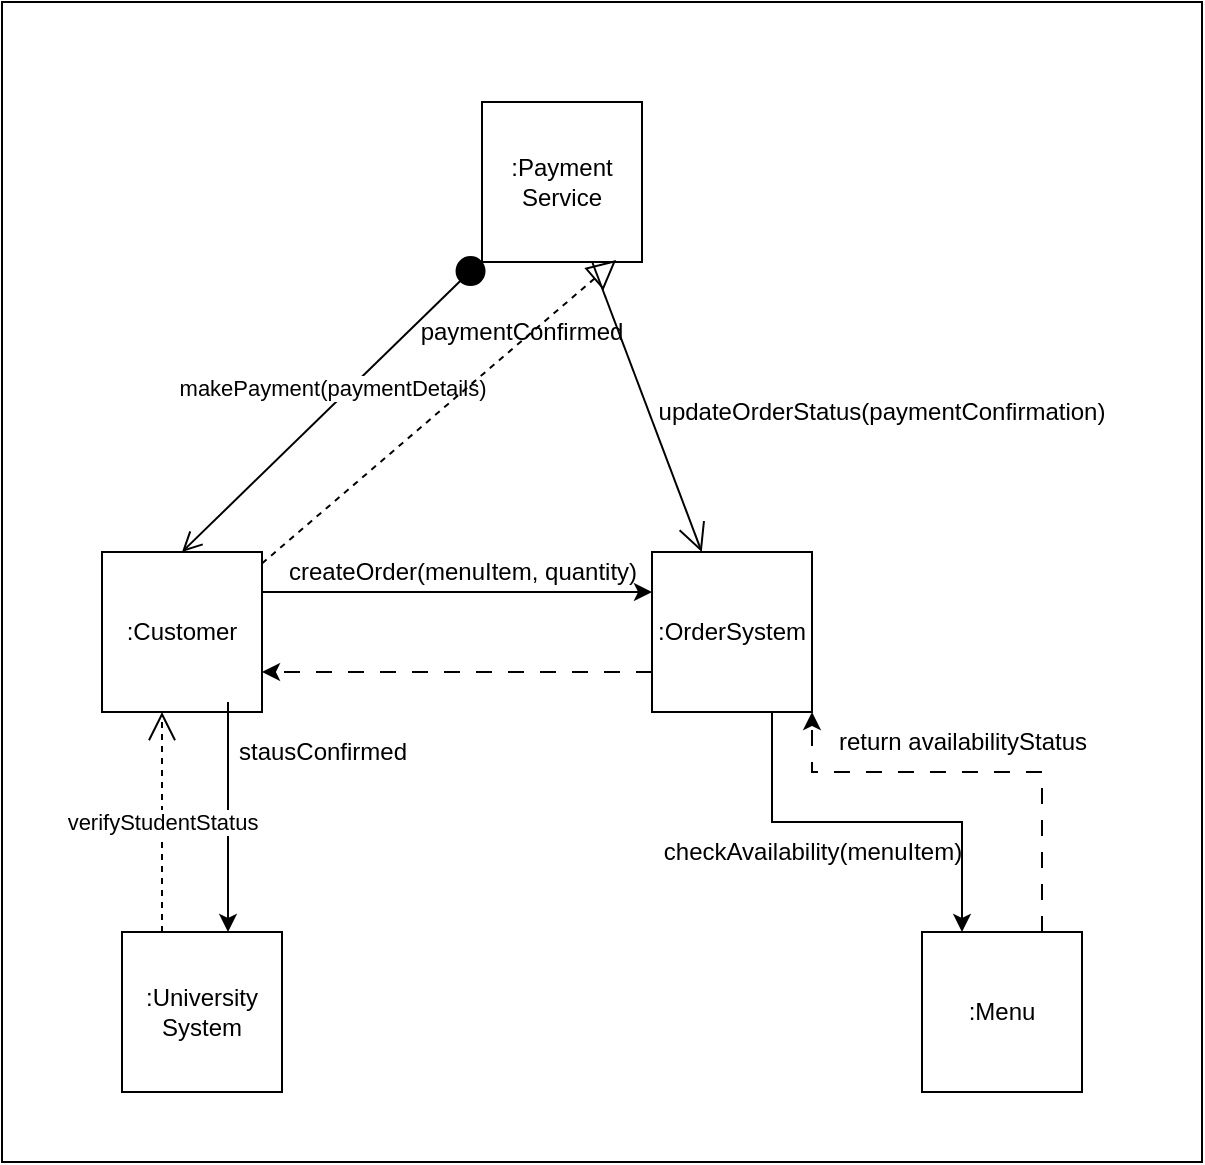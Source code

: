 <mxfile version="23.0.2" type="google">
  <diagram name="Page-1" id="CctdIiAo0l05OEcl6tz3">
    <mxGraphModel dx="1224" dy="1132" grid="1" gridSize="10" guides="1" tooltips="1" connect="1" arrows="1" fold="1" page="1" pageScale="1" pageWidth="850" pageHeight="1100" math="0" shadow="0">
      <root>
        <mxCell id="0" />
        <mxCell id="1" parent="0" />
        <mxCell id="NVYymK4J9tQH5W_NjVNs-2" value="" style="rounded=0;whiteSpace=wrap;html=1;" vertex="1" parent="1">
          <mxGeometry x="975" y="120" width="600" height="580" as="geometry" />
        </mxCell>
        <mxCell id="NVYymK4J9tQH5W_NjVNs-5" style="edgeStyle=orthogonalEdgeStyle;rounded=0;orthogonalLoop=1;jettySize=auto;html=1;exitX=1;exitY=0.25;exitDx=0;exitDy=0;entryX=0;entryY=0.25;entryDx=0;entryDy=0;" edge="1" parent="1" source="NVYymK4J9tQH5W_NjVNs-6" target="NVYymK4J9tQH5W_NjVNs-10">
          <mxGeometry relative="1" as="geometry" />
        </mxCell>
        <mxCell id="NVYymK4J9tQH5W_NjVNs-6" value=":Customer" style="whiteSpace=wrap;html=1;aspect=fixed;" vertex="1" parent="1">
          <mxGeometry x="1025" y="395" width="80" height="80" as="geometry" />
        </mxCell>
        <mxCell id="NVYymK4J9tQH5W_NjVNs-7" style="edgeStyle=orthogonalEdgeStyle;rounded=0;orthogonalLoop=1;jettySize=auto;html=1;entryX=0.75;entryY=0;entryDx=0;entryDy=0;" edge="1" parent="1">
          <mxGeometry relative="1" as="geometry">
            <mxPoint x="1088" y="470" as="sourcePoint" />
            <mxPoint x="1088" y="585" as="targetPoint" />
          </mxGeometry>
        </mxCell>
        <mxCell id="NVYymK4J9tQH5W_NjVNs-8" style="edgeStyle=orthogonalEdgeStyle;rounded=0;orthogonalLoop=1;jettySize=auto;html=1;exitX=0.75;exitY=1;exitDx=0;exitDy=0;entryX=0.25;entryY=0;entryDx=0;entryDy=0;" edge="1" parent="1" source="NVYymK4J9tQH5W_NjVNs-10" target="NVYymK4J9tQH5W_NjVNs-19">
          <mxGeometry relative="1" as="geometry" />
        </mxCell>
        <mxCell id="NVYymK4J9tQH5W_NjVNs-9" style="edgeStyle=orthogonalEdgeStyle;rounded=0;orthogonalLoop=1;jettySize=auto;html=1;exitX=0;exitY=0.75;exitDx=0;exitDy=0;entryX=1;entryY=0.75;entryDx=0;entryDy=0;dashed=1;dashPattern=8 8;" edge="1" parent="1" source="NVYymK4J9tQH5W_NjVNs-10" target="NVYymK4J9tQH5W_NjVNs-6">
          <mxGeometry relative="1" as="geometry" />
        </mxCell>
        <mxCell id="NVYymK4J9tQH5W_NjVNs-10" value=":OrderSystem" style="whiteSpace=wrap;html=1;aspect=fixed;" vertex="1" parent="1">
          <mxGeometry x="1300" y="395" width="80" height="80" as="geometry" />
        </mxCell>
        <mxCell id="NVYymK4J9tQH5W_NjVNs-13" value=":University&lt;br&gt;System" style="whiteSpace=wrap;html=1;aspect=fixed;" vertex="1" parent="1">
          <mxGeometry x="1035" y="585" width="80" height="80" as="geometry" />
        </mxCell>
        <mxCell id="NVYymK4J9tQH5W_NjVNs-16" value=":Payment&lt;br&gt;Service" style="whiteSpace=wrap;html=1;aspect=fixed;" vertex="1" parent="1">
          <mxGeometry x="1215" y="170" width="80" height="80" as="geometry" />
        </mxCell>
        <mxCell id="NVYymK4J9tQH5W_NjVNs-18" style="edgeStyle=orthogonalEdgeStyle;rounded=0;orthogonalLoop=1;jettySize=auto;html=1;exitX=0.75;exitY=0;exitDx=0;exitDy=0;entryX=1;entryY=1;entryDx=0;entryDy=0;dashed=1;dashPattern=8 8;" edge="1" parent="1" source="NVYymK4J9tQH5W_NjVNs-19" target="NVYymK4J9tQH5W_NjVNs-10">
          <mxGeometry relative="1" as="geometry">
            <Array as="points">
              <mxPoint x="1495" y="505" />
              <mxPoint x="1380" y="505" />
            </Array>
          </mxGeometry>
        </mxCell>
        <mxCell id="NVYymK4J9tQH5W_NjVNs-19" value=":Menu" style="whiteSpace=wrap;html=1;aspect=fixed;" vertex="1" parent="1">
          <mxGeometry x="1435" y="585" width="80" height="80" as="geometry" />
        </mxCell>
        <mxCell id="NVYymK4J9tQH5W_NjVNs-20" value="createOrder(menuItem, quantity)" style="text;html=1;align=center;verticalAlign=middle;resizable=0;points=[];autosize=1;strokeColor=none;fillColor=none;" vertex="1" parent="1">
          <mxGeometry x="1105" y="390" width="200" height="30" as="geometry" />
        </mxCell>
        <mxCell id="NVYymK4J9tQH5W_NjVNs-22" value="checkAvailability(menuItem)" style="text;html=1;align=center;verticalAlign=middle;resizable=0;points=[];autosize=1;strokeColor=none;fillColor=none;" vertex="1" parent="1">
          <mxGeometry x="1295" y="530" width="170" height="30" as="geometry" />
        </mxCell>
        <mxCell id="NVYymK4J9tQH5W_NjVNs-27" value="return availabilityStatus" style="text;html=1;align=center;verticalAlign=middle;resizable=0;points=[];autosize=1;strokeColor=none;fillColor=none;" vertex="1" parent="1">
          <mxGeometry x="1380" y="475" width="150" height="30" as="geometry" />
        </mxCell>
        <mxCell id="NVYymK4J9tQH5W_NjVNs-29" value="stausConfirmed" style="text;html=1;align=center;verticalAlign=middle;resizable=0;points=[];autosize=1;strokeColor=none;fillColor=none;" vertex="1" parent="1">
          <mxGeometry x="1080" y="480" width="110" height="30" as="geometry" />
        </mxCell>
        <mxCell id="NVYymK4J9tQH5W_NjVNs-36" value="verifyStudentStatus" style="endArrow=open;endSize=12;dashed=1;html=1;rounded=0;entryX=0.75;entryY=1;entryDx=0;entryDy=0;" edge="1" parent="1">
          <mxGeometry width="160" relative="1" as="geometry">
            <mxPoint x="1055" y="585" as="sourcePoint" />
            <mxPoint x="1055" y="475" as="targetPoint" />
          </mxGeometry>
        </mxCell>
        <mxCell id="NVYymK4J9tQH5W_NjVNs-38" value="makePayment(paymentDetails)" style="html=1;verticalAlign=bottom;startArrow=circle;startFill=1;endArrow=open;startSize=6;endSize=8;curved=0;rounded=0;entryX=0.5;entryY=0;entryDx=0;entryDy=0;" edge="1" parent="1" source="NVYymK4J9tQH5W_NjVNs-16" target="NVYymK4J9tQH5W_NjVNs-6">
          <mxGeometry width="80" relative="1" as="geometry">
            <mxPoint x="1275" y="290" as="sourcePoint" />
            <mxPoint x="1355" y="290" as="targetPoint" />
          </mxGeometry>
        </mxCell>
        <mxCell id="NVYymK4J9tQH5W_NjVNs-40" value="" style="endArrow=block;dashed=1;endFill=0;endSize=12;html=1;rounded=0;entryX=0.838;entryY=0.988;entryDx=0;entryDy=0;entryPerimeter=0;" edge="1" parent="1" source="NVYymK4J9tQH5W_NjVNs-6" target="NVYymK4J9tQH5W_NjVNs-16">
          <mxGeometry width="160" relative="1" as="geometry">
            <mxPoint x="1155" y="360" as="sourcePoint" />
            <mxPoint x="1315" y="360" as="targetPoint" />
          </mxGeometry>
        </mxCell>
        <mxCell id="NVYymK4J9tQH5W_NjVNs-41" value="paymentConfirmed" style="text;html=1;strokeColor=none;fillColor=none;align=center;verticalAlign=middle;whiteSpace=wrap;rounded=0;" vertex="1" parent="1">
          <mxGeometry x="1205" y="270" width="60" height="30" as="geometry" />
        </mxCell>
        <mxCell id="NVYymK4J9tQH5W_NjVNs-44" value="" style="endArrow=open;endFill=1;endSize=12;html=1;rounded=0;" edge="1" parent="1" source="NVYymK4J9tQH5W_NjVNs-16" target="NVYymK4J9tQH5W_NjVNs-10">
          <mxGeometry width="160" relative="1" as="geometry">
            <mxPoint x="1365" y="320" as="sourcePoint" />
            <mxPoint x="1475" y="320" as="targetPoint" />
          </mxGeometry>
        </mxCell>
        <mxCell id="NVYymK4J9tQH5W_NjVNs-45" value="updateOrderStatus(paymentConfirmation)" style="text;html=1;strokeColor=none;fillColor=none;align=center;verticalAlign=middle;whiteSpace=wrap;rounded=0;" vertex="1" parent="1">
          <mxGeometry x="1385" y="310" width="60" height="30" as="geometry" />
        </mxCell>
      </root>
    </mxGraphModel>
  </diagram>
</mxfile>
